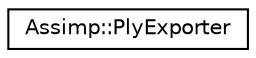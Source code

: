 digraph "Graphical Class Hierarchy"
{
  edge [fontname="Helvetica",fontsize="10",labelfontname="Helvetica",labelfontsize="10"];
  node [fontname="Helvetica",fontsize="10",shape=record];
  rankdir="LR";
  Node1 [label="Assimp::PlyExporter",height=0.2,width=0.4,color="black", fillcolor="white", style="filled",URL="$class_assimp_1_1_ply_exporter.html"];
}
